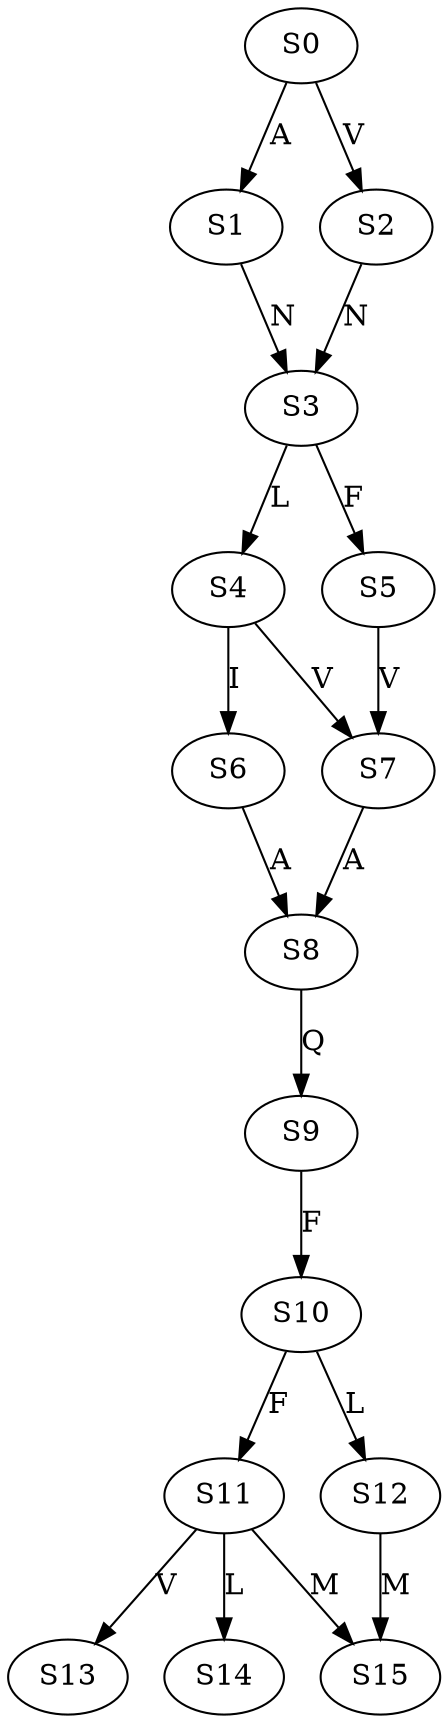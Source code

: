 strict digraph  {
	S0 -> S1 [ label = A ];
	S0 -> S2 [ label = V ];
	S1 -> S3 [ label = N ];
	S2 -> S3 [ label = N ];
	S3 -> S4 [ label = L ];
	S3 -> S5 [ label = F ];
	S4 -> S6 [ label = I ];
	S4 -> S7 [ label = V ];
	S5 -> S7 [ label = V ];
	S6 -> S8 [ label = A ];
	S7 -> S8 [ label = A ];
	S8 -> S9 [ label = Q ];
	S9 -> S10 [ label = F ];
	S10 -> S11 [ label = F ];
	S10 -> S12 [ label = L ];
	S11 -> S13 [ label = V ];
	S11 -> S14 [ label = L ];
	S11 -> S15 [ label = M ];
	S12 -> S15 [ label = M ];
}
